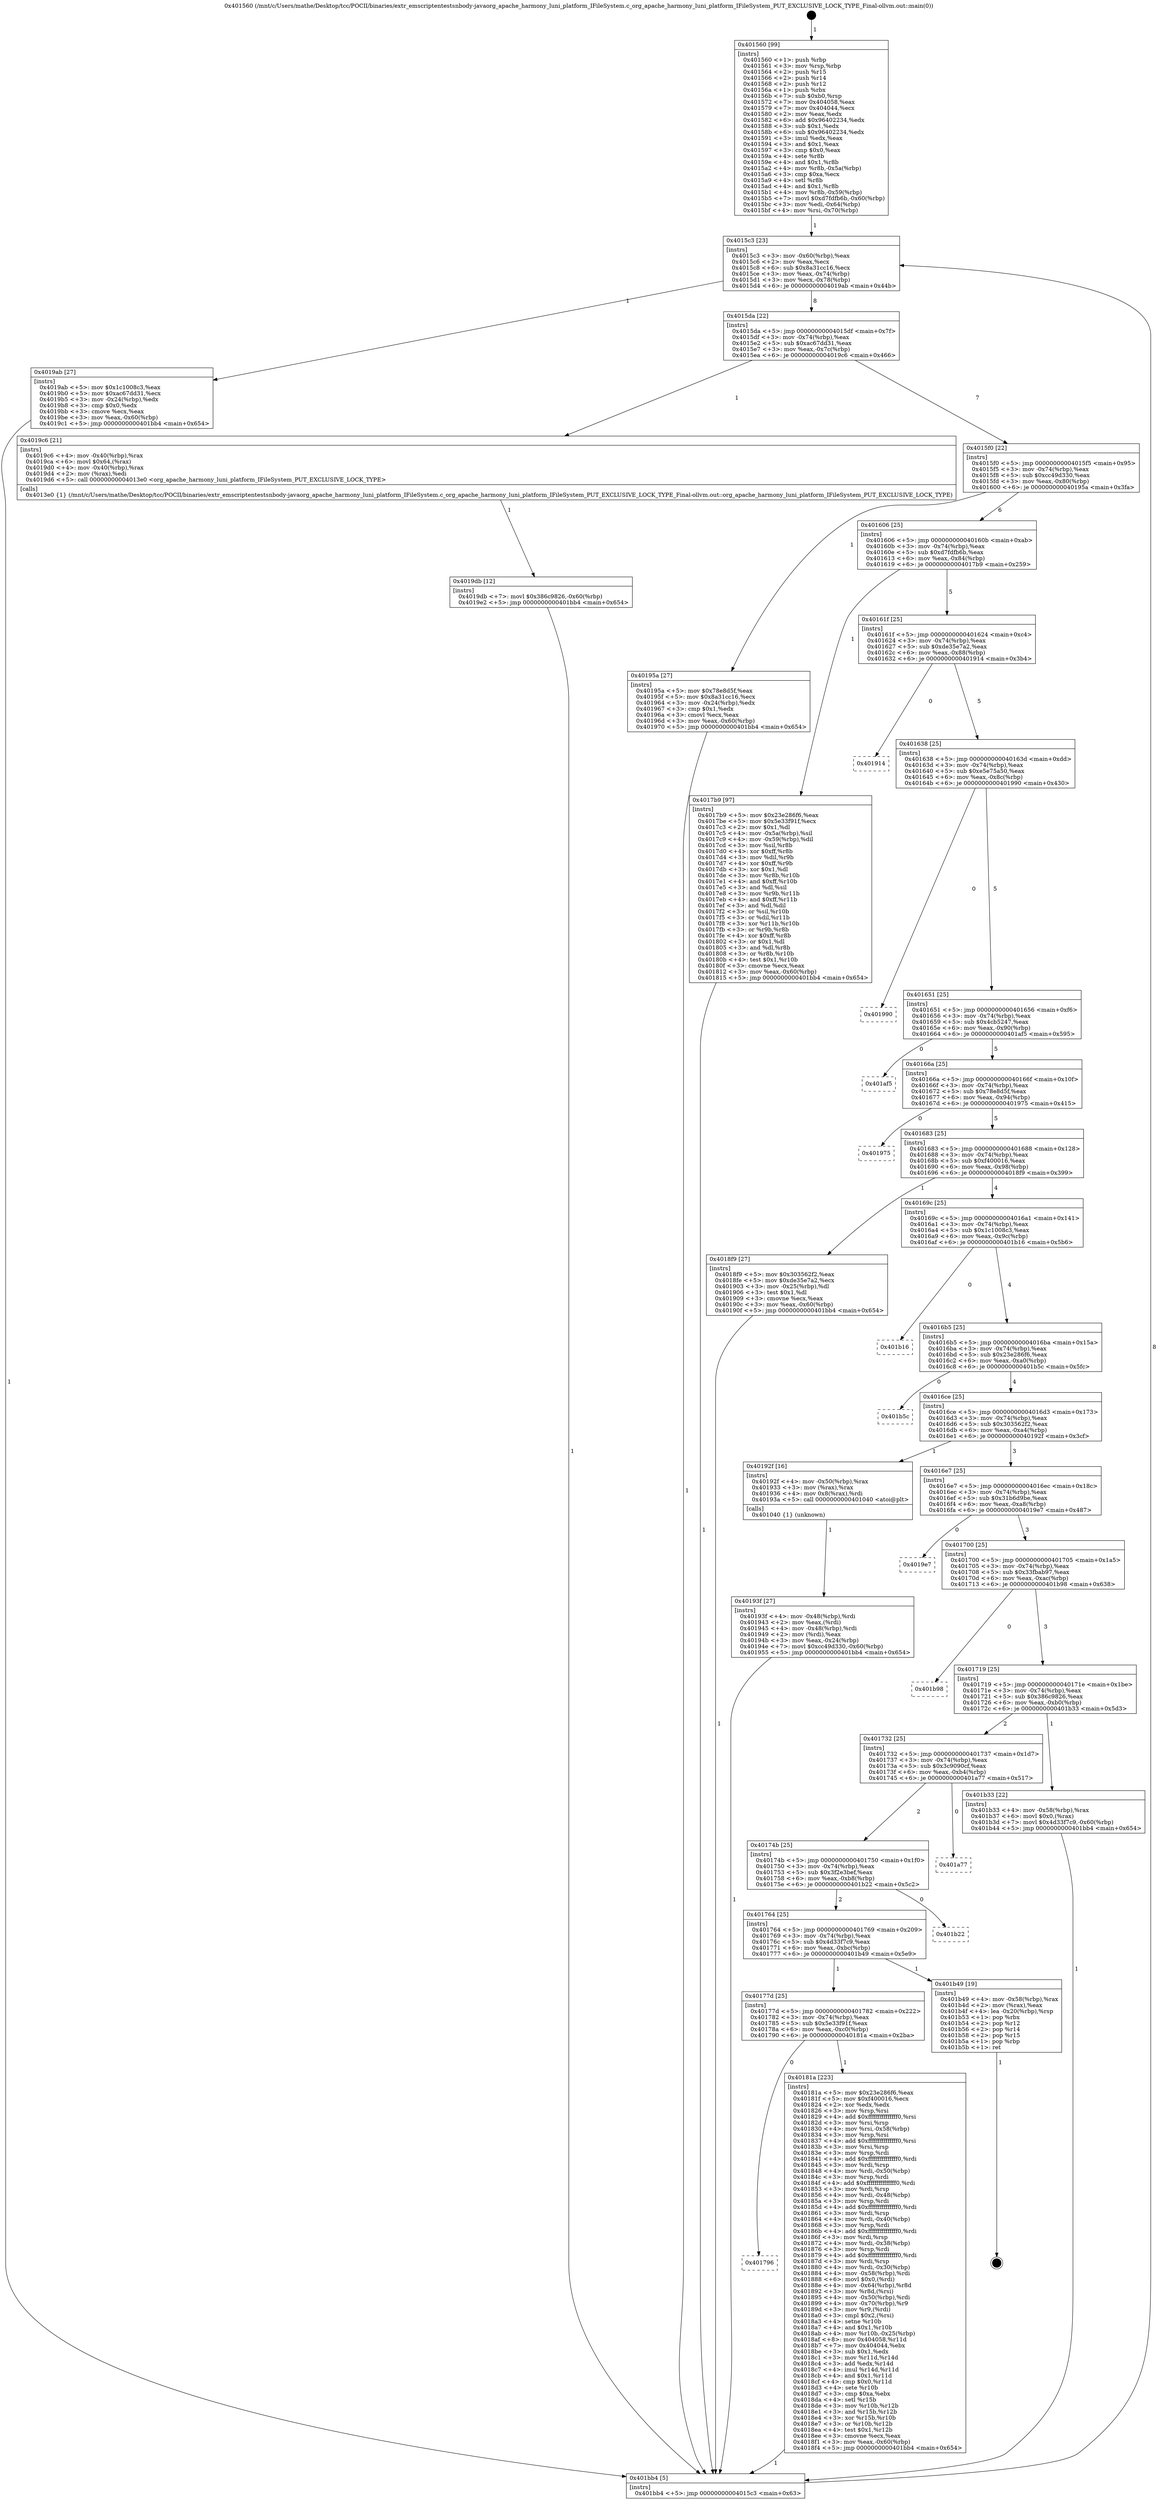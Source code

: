 digraph "0x401560" {
  label = "0x401560 (/mnt/c/Users/mathe/Desktop/tcc/POCII/binaries/extr_emscriptentestsnbody-javaorg_apache_harmony_luni_platform_IFileSystem.c_org_apache_harmony_luni_platform_IFileSystem_PUT_EXCLUSIVE_LOCK_TYPE_Final-ollvm.out::main(0))"
  labelloc = "t"
  node[shape=record]

  Entry [label="",width=0.3,height=0.3,shape=circle,fillcolor=black,style=filled]
  "0x4015c3" [label="{
     0x4015c3 [23]\l
     | [instrs]\l
     &nbsp;&nbsp;0x4015c3 \<+3\>: mov -0x60(%rbp),%eax\l
     &nbsp;&nbsp;0x4015c6 \<+2\>: mov %eax,%ecx\l
     &nbsp;&nbsp;0x4015c8 \<+6\>: sub $0x8a31cc16,%ecx\l
     &nbsp;&nbsp;0x4015ce \<+3\>: mov %eax,-0x74(%rbp)\l
     &nbsp;&nbsp;0x4015d1 \<+3\>: mov %ecx,-0x78(%rbp)\l
     &nbsp;&nbsp;0x4015d4 \<+6\>: je 00000000004019ab \<main+0x44b\>\l
  }"]
  "0x4019ab" [label="{
     0x4019ab [27]\l
     | [instrs]\l
     &nbsp;&nbsp;0x4019ab \<+5\>: mov $0x1c1008c3,%eax\l
     &nbsp;&nbsp;0x4019b0 \<+5\>: mov $0xac67dd31,%ecx\l
     &nbsp;&nbsp;0x4019b5 \<+3\>: mov -0x24(%rbp),%edx\l
     &nbsp;&nbsp;0x4019b8 \<+3\>: cmp $0x0,%edx\l
     &nbsp;&nbsp;0x4019bb \<+3\>: cmove %ecx,%eax\l
     &nbsp;&nbsp;0x4019be \<+3\>: mov %eax,-0x60(%rbp)\l
     &nbsp;&nbsp;0x4019c1 \<+5\>: jmp 0000000000401bb4 \<main+0x654\>\l
  }"]
  "0x4015da" [label="{
     0x4015da [22]\l
     | [instrs]\l
     &nbsp;&nbsp;0x4015da \<+5\>: jmp 00000000004015df \<main+0x7f\>\l
     &nbsp;&nbsp;0x4015df \<+3\>: mov -0x74(%rbp),%eax\l
     &nbsp;&nbsp;0x4015e2 \<+5\>: sub $0xac67dd31,%eax\l
     &nbsp;&nbsp;0x4015e7 \<+3\>: mov %eax,-0x7c(%rbp)\l
     &nbsp;&nbsp;0x4015ea \<+6\>: je 00000000004019c6 \<main+0x466\>\l
  }"]
  Exit [label="",width=0.3,height=0.3,shape=circle,fillcolor=black,style=filled,peripheries=2]
  "0x4019c6" [label="{
     0x4019c6 [21]\l
     | [instrs]\l
     &nbsp;&nbsp;0x4019c6 \<+4\>: mov -0x40(%rbp),%rax\l
     &nbsp;&nbsp;0x4019ca \<+6\>: movl $0x64,(%rax)\l
     &nbsp;&nbsp;0x4019d0 \<+4\>: mov -0x40(%rbp),%rax\l
     &nbsp;&nbsp;0x4019d4 \<+2\>: mov (%rax),%edi\l
     &nbsp;&nbsp;0x4019d6 \<+5\>: call 00000000004013e0 \<org_apache_harmony_luni_platform_IFileSystem_PUT_EXCLUSIVE_LOCK_TYPE\>\l
     | [calls]\l
     &nbsp;&nbsp;0x4013e0 \{1\} (/mnt/c/Users/mathe/Desktop/tcc/POCII/binaries/extr_emscriptentestsnbody-javaorg_apache_harmony_luni_platform_IFileSystem.c_org_apache_harmony_luni_platform_IFileSystem_PUT_EXCLUSIVE_LOCK_TYPE_Final-ollvm.out::org_apache_harmony_luni_platform_IFileSystem_PUT_EXCLUSIVE_LOCK_TYPE)\l
  }"]
  "0x4015f0" [label="{
     0x4015f0 [22]\l
     | [instrs]\l
     &nbsp;&nbsp;0x4015f0 \<+5\>: jmp 00000000004015f5 \<main+0x95\>\l
     &nbsp;&nbsp;0x4015f5 \<+3\>: mov -0x74(%rbp),%eax\l
     &nbsp;&nbsp;0x4015f8 \<+5\>: sub $0xcc49d330,%eax\l
     &nbsp;&nbsp;0x4015fd \<+3\>: mov %eax,-0x80(%rbp)\l
     &nbsp;&nbsp;0x401600 \<+6\>: je 000000000040195a \<main+0x3fa\>\l
  }"]
  "0x4019db" [label="{
     0x4019db [12]\l
     | [instrs]\l
     &nbsp;&nbsp;0x4019db \<+7\>: movl $0x386c9826,-0x60(%rbp)\l
     &nbsp;&nbsp;0x4019e2 \<+5\>: jmp 0000000000401bb4 \<main+0x654\>\l
  }"]
  "0x40195a" [label="{
     0x40195a [27]\l
     | [instrs]\l
     &nbsp;&nbsp;0x40195a \<+5\>: mov $0x78e8d5f,%eax\l
     &nbsp;&nbsp;0x40195f \<+5\>: mov $0x8a31cc16,%ecx\l
     &nbsp;&nbsp;0x401964 \<+3\>: mov -0x24(%rbp),%edx\l
     &nbsp;&nbsp;0x401967 \<+3\>: cmp $0x1,%edx\l
     &nbsp;&nbsp;0x40196a \<+3\>: cmovl %ecx,%eax\l
     &nbsp;&nbsp;0x40196d \<+3\>: mov %eax,-0x60(%rbp)\l
     &nbsp;&nbsp;0x401970 \<+5\>: jmp 0000000000401bb4 \<main+0x654\>\l
  }"]
  "0x401606" [label="{
     0x401606 [25]\l
     | [instrs]\l
     &nbsp;&nbsp;0x401606 \<+5\>: jmp 000000000040160b \<main+0xab\>\l
     &nbsp;&nbsp;0x40160b \<+3\>: mov -0x74(%rbp),%eax\l
     &nbsp;&nbsp;0x40160e \<+5\>: sub $0xd7fdfb6b,%eax\l
     &nbsp;&nbsp;0x401613 \<+6\>: mov %eax,-0x84(%rbp)\l
     &nbsp;&nbsp;0x401619 \<+6\>: je 00000000004017b9 \<main+0x259\>\l
  }"]
  "0x40193f" [label="{
     0x40193f [27]\l
     | [instrs]\l
     &nbsp;&nbsp;0x40193f \<+4\>: mov -0x48(%rbp),%rdi\l
     &nbsp;&nbsp;0x401943 \<+2\>: mov %eax,(%rdi)\l
     &nbsp;&nbsp;0x401945 \<+4\>: mov -0x48(%rbp),%rdi\l
     &nbsp;&nbsp;0x401949 \<+2\>: mov (%rdi),%eax\l
     &nbsp;&nbsp;0x40194b \<+3\>: mov %eax,-0x24(%rbp)\l
     &nbsp;&nbsp;0x40194e \<+7\>: movl $0xcc49d330,-0x60(%rbp)\l
     &nbsp;&nbsp;0x401955 \<+5\>: jmp 0000000000401bb4 \<main+0x654\>\l
  }"]
  "0x4017b9" [label="{
     0x4017b9 [97]\l
     | [instrs]\l
     &nbsp;&nbsp;0x4017b9 \<+5\>: mov $0x23e286f6,%eax\l
     &nbsp;&nbsp;0x4017be \<+5\>: mov $0x5e33f91f,%ecx\l
     &nbsp;&nbsp;0x4017c3 \<+2\>: mov $0x1,%dl\l
     &nbsp;&nbsp;0x4017c5 \<+4\>: mov -0x5a(%rbp),%sil\l
     &nbsp;&nbsp;0x4017c9 \<+4\>: mov -0x59(%rbp),%dil\l
     &nbsp;&nbsp;0x4017cd \<+3\>: mov %sil,%r8b\l
     &nbsp;&nbsp;0x4017d0 \<+4\>: xor $0xff,%r8b\l
     &nbsp;&nbsp;0x4017d4 \<+3\>: mov %dil,%r9b\l
     &nbsp;&nbsp;0x4017d7 \<+4\>: xor $0xff,%r9b\l
     &nbsp;&nbsp;0x4017db \<+3\>: xor $0x1,%dl\l
     &nbsp;&nbsp;0x4017de \<+3\>: mov %r8b,%r10b\l
     &nbsp;&nbsp;0x4017e1 \<+4\>: and $0xff,%r10b\l
     &nbsp;&nbsp;0x4017e5 \<+3\>: and %dl,%sil\l
     &nbsp;&nbsp;0x4017e8 \<+3\>: mov %r9b,%r11b\l
     &nbsp;&nbsp;0x4017eb \<+4\>: and $0xff,%r11b\l
     &nbsp;&nbsp;0x4017ef \<+3\>: and %dl,%dil\l
     &nbsp;&nbsp;0x4017f2 \<+3\>: or %sil,%r10b\l
     &nbsp;&nbsp;0x4017f5 \<+3\>: or %dil,%r11b\l
     &nbsp;&nbsp;0x4017f8 \<+3\>: xor %r11b,%r10b\l
     &nbsp;&nbsp;0x4017fb \<+3\>: or %r9b,%r8b\l
     &nbsp;&nbsp;0x4017fe \<+4\>: xor $0xff,%r8b\l
     &nbsp;&nbsp;0x401802 \<+3\>: or $0x1,%dl\l
     &nbsp;&nbsp;0x401805 \<+3\>: and %dl,%r8b\l
     &nbsp;&nbsp;0x401808 \<+3\>: or %r8b,%r10b\l
     &nbsp;&nbsp;0x40180b \<+4\>: test $0x1,%r10b\l
     &nbsp;&nbsp;0x40180f \<+3\>: cmovne %ecx,%eax\l
     &nbsp;&nbsp;0x401812 \<+3\>: mov %eax,-0x60(%rbp)\l
     &nbsp;&nbsp;0x401815 \<+5\>: jmp 0000000000401bb4 \<main+0x654\>\l
  }"]
  "0x40161f" [label="{
     0x40161f [25]\l
     | [instrs]\l
     &nbsp;&nbsp;0x40161f \<+5\>: jmp 0000000000401624 \<main+0xc4\>\l
     &nbsp;&nbsp;0x401624 \<+3\>: mov -0x74(%rbp),%eax\l
     &nbsp;&nbsp;0x401627 \<+5\>: sub $0xde35e7a2,%eax\l
     &nbsp;&nbsp;0x40162c \<+6\>: mov %eax,-0x88(%rbp)\l
     &nbsp;&nbsp;0x401632 \<+6\>: je 0000000000401914 \<main+0x3b4\>\l
  }"]
  "0x401bb4" [label="{
     0x401bb4 [5]\l
     | [instrs]\l
     &nbsp;&nbsp;0x401bb4 \<+5\>: jmp 00000000004015c3 \<main+0x63\>\l
  }"]
  "0x401560" [label="{
     0x401560 [99]\l
     | [instrs]\l
     &nbsp;&nbsp;0x401560 \<+1\>: push %rbp\l
     &nbsp;&nbsp;0x401561 \<+3\>: mov %rsp,%rbp\l
     &nbsp;&nbsp;0x401564 \<+2\>: push %r15\l
     &nbsp;&nbsp;0x401566 \<+2\>: push %r14\l
     &nbsp;&nbsp;0x401568 \<+2\>: push %r12\l
     &nbsp;&nbsp;0x40156a \<+1\>: push %rbx\l
     &nbsp;&nbsp;0x40156b \<+7\>: sub $0xb0,%rsp\l
     &nbsp;&nbsp;0x401572 \<+7\>: mov 0x404058,%eax\l
     &nbsp;&nbsp;0x401579 \<+7\>: mov 0x404044,%ecx\l
     &nbsp;&nbsp;0x401580 \<+2\>: mov %eax,%edx\l
     &nbsp;&nbsp;0x401582 \<+6\>: add $0x96402234,%edx\l
     &nbsp;&nbsp;0x401588 \<+3\>: sub $0x1,%edx\l
     &nbsp;&nbsp;0x40158b \<+6\>: sub $0x96402234,%edx\l
     &nbsp;&nbsp;0x401591 \<+3\>: imul %edx,%eax\l
     &nbsp;&nbsp;0x401594 \<+3\>: and $0x1,%eax\l
     &nbsp;&nbsp;0x401597 \<+3\>: cmp $0x0,%eax\l
     &nbsp;&nbsp;0x40159a \<+4\>: sete %r8b\l
     &nbsp;&nbsp;0x40159e \<+4\>: and $0x1,%r8b\l
     &nbsp;&nbsp;0x4015a2 \<+4\>: mov %r8b,-0x5a(%rbp)\l
     &nbsp;&nbsp;0x4015a6 \<+3\>: cmp $0xa,%ecx\l
     &nbsp;&nbsp;0x4015a9 \<+4\>: setl %r8b\l
     &nbsp;&nbsp;0x4015ad \<+4\>: and $0x1,%r8b\l
     &nbsp;&nbsp;0x4015b1 \<+4\>: mov %r8b,-0x59(%rbp)\l
     &nbsp;&nbsp;0x4015b5 \<+7\>: movl $0xd7fdfb6b,-0x60(%rbp)\l
     &nbsp;&nbsp;0x4015bc \<+3\>: mov %edi,-0x64(%rbp)\l
     &nbsp;&nbsp;0x4015bf \<+4\>: mov %rsi,-0x70(%rbp)\l
  }"]
  "0x401796" [label="{
     0x401796\l
  }", style=dashed]
  "0x401914" [label="{
     0x401914\l
  }", style=dashed]
  "0x401638" [label="{
     0x401638 [25]\l
     | [instrs]\l
     &nbsp;&nbsp;0x401638 \<+5\>: jmp 000000000040163d \<main+0xdd\>\l
     &nbsp;&nbsp;0x40163d \<+3\>: mov -0x74(%rbp),%eax\l
     &nbsp;&nbsp;0x401640 \<+5\>: sub $0xe5e75a50,%eax\l
     &nbsp;&nbsp;0x401645 \<+6\>: mov %eax,-0x8c(%rbp)\l
     &nbsp;&nbsp;0x40164b \<+6\>: je 0000000000401990 \<main+0x430\>\l
  }"]
  "0x40181a" [label="{
     0x40181a [223]\l
     | [instrs]\l
     &nbsp;&nbsp;0x40181a \<+5\>: mov $0x23e286f6,%eax\l
     &nbsp;&nbsp;0x40181f \<+5\>: mov $0xf400016,%ecx\l
     &nbsp;&nbsp;0x401824 \<+2\>: xor %edx,%edx\l
     &nbsp;&nbsp;0x401826 \<+3\>: mov %rsp,%rsi\l
     &nbsp;&nbsp;0x401829 \<+4\>: add $0xfffffffffffffff0,%rsi\l
     &nbsp;&nbsp;0x40182d \<+3\>: mov %rsi,%rsp\l
     &nbsp;&nbsp;0x401830 \<+4\>: mov %rsi,-0x58(%rbp)\l
     &nbsp;&nbsp;0x401834 \<+3\>: mov %rsp,%rsi\l
     &nbsp;&nbsp;0x401837 \<+4\>: add $0xfffffffffffffff0,%rsi\l
     &nbsp;&nbsp;0x40183b \<+3\>: mov %rsi,%rsp\l
     &nbsp;&nbsp;0x40183e \<+3\>: mov %rsp,%rdi\l
     &nbsp;&nbsp;0x401841 \<+4\>: add $0xfffffffffffffff0,%rdi\l
     &nbsp;&nbsp;0x401845 \<+3\>: mov %rdi,%rsp\l
     &nbsp;&nbsp;0x401848 \<+4\>: mov %rdi,-0x50(%rbp)\l
     &nbsp;&nbsp;0x40184c \<+3\>: mov %rsp,%rdi\l
     &nbsp;&nbsp;0x40184f \<+4\>: add $0xfffffffffffffff0,%rdi\l
     &nbsp;&nbsp;0x401853 \<+3\>: mov %rdi,%rsp\l
     &nbsp;&nbsp;0x401856 \<+4\>: mov %rdi,-0x48(%rbp)\l
     &nbsp;&nbsp;0x40185a \<+3\>: mov %rsp,%rdi\l
     &nbsp;&nbsp;0x40185d \<+4\>: add $0xfffffffffffffff0,%rdi\l
     &nbsp;&nbsp;0x401861 \<+3\>: mov %rdi,%rsp\l
     &nbsp;&nbsp;0x401864 \<+4\>: mov %rdi,-0x40(%rbp)\l
     &nbsp;&nbsp;0x401868 \<+3\>: mov %rsp,%rdi\l
     &nbsp;&nbsp;0x40186b \<+4\>: add $0xfffffffffffffff0,%rdi\l
     &nbsp;&nbsp;0x40186f \<+3\>: mov %rdi,%rsp\l
     &nbsp;&nbsp;0x401872 \<+4\>: mov %rdi,-0x38(%rbp)\l
     &nbsp;&nbsp;0x401876 \<+3\>: mov %rsp,%rdi\l
     &nbsp;&nbsp;0x401879 \<+4\>: add $0xfffffffffffffff0,%rdi\l
     &nbsp;&nbsp;0x40187d \<+3\>: mov %rdi,%rsp\l
     &nbsp;&nbsp;0x401880 \<+4\>: mov %rdi,-0x30(%rbp)\l
     &nbsp;&nbsp;0x401884 \<+4\>: mov -0x58(%rbp),%rdi\l
     &nbsp;&nbsp;0x401888 \<+6\>: movl $0x0,(%rdi)\l
     &nbsp;&nbsp;0x40188e \<+4\>: mov -0x64(%rbp),%r8d\l
     &nbsp;&nbsp;0x401892 \<+3\>: mov %r8d,(%rsi)\l
     &nbsp;&nbsp;0x401895 \<+4\>: mov -0x50(%rbp),%rdi\l
     &nbsp;&nbsp;0x401899 \<+4\>: mov -0x70(%rbp),%r9\l
     &nbsp;&nbsp;0x40189d \<+3\>: mov %r9,(%rdi)\l
     &nbsp;&nbsp;0x4018a0 \<+3\>: cmpl $0x2,(%rsi)\l
     &nbsp;&nbsp;0x4018a3 \<+4\>: setne %r10b\l
     &nbsp;&nbsp;0x4018a7 \<+4\>: and $0x1,%r10b\l
     &nbsp;&nbsp;0x4018ab \<+4\>: mov %r10b,-0x25(%rbp)\l
     &nbsp;&nbsp;0x4018af \<+8\>: mov 0x404058,%r11d\l
     &nbsp;&nbsp;0x4018b7 \<+7\>: mov 0x404044,%ebx\l
     &nbsp;&nbsp;0x4018be \<+3\>: sub $0x1,%edx\l
     &nbsp;&nbsp;0x4018c1 \<+3\>: mov %r11d,%r14d\l
     &nbsp;&nbsp;0x4018c4 \<+3\>: add %edx,%r14d\l
     &nbsp;&nbsp;0x4018c7 \<+4\>: imul %r14d,%r11d\l
     &nbsp;&nbsp;0x4018cb \<+4\>: and $0x1,%r11d\l
     &nbsp;&nbsp;0x4018cf \<+4\>: cmp $0x0,%r11d\l
     &nbsp;&nbsp;0x4018d3 \<+4\>: sete %r10b\l
     &nbsp;&nbsp;0x4018d7 \<+3\>: cmp $0xa,%ebx\l
     &nbsp;&nbsp;0x4018da \<+4\>: setl %r15b\l
     &nbsp;&nbsp;0x4018de \<+3\>: mov %r10b,%r12b\l
     &nbsp;&nbsp;0x4018e1 \<+3\>: and %r15b,%r12b\l
     &nbsp;&nbsp;0x4018e4 \<+3\>: xor %r15b,%r10b\l
     &nbsp;&nbsp;0x4018e7 \<+3\>: or %r10b,%r12b\l
     &nbsp;&nbsp;0x4018ea \<+4\>: test $0x1,%r12b\l
     &nbsp;&nbsp;0x4018ee \<+3\>: cmovne %ecx,%eax\l
     &nbsp;&nbsp;0x4018f1 \<+3\>: mov %eax,-0x60(%rbp)\l
     &nbsp;&nbsp;0x4018f4 \<+5\>: jmp 0000000000401bb4 \<main+0x654\>\l
  }"]
  "0x401990" [label="{
     0x401990\l
  }", style=dashed]
  "0x401651" [label="{
     0x401651 [25]\l
     | [instrs]\l
     &nbsp;&nbsp;0x401651 \<+5\>: jmp 0000000000401656 \<main+0xf6\>\l
     &nbsp;&nbsp;0x401656 \<+3\>: mov -0x74(%rbp),%eax\l
     &nbsp;&nbsp;0x401659 \<+5\>: sub $0x4cb5247,%eax\l
     &nbsp;&nbsp;0x40165e \<+6\>: mov %eax,-0x90(%rbp)\l
     &nbsp;&nbsp;0x401664 \<+6\>: je 0000000000401af5 \<main+0x595\>\l
  }"]
  "0x40177d" [label="{
     0x40177d [25]\l
     | [instrs]\l
     &nbsp;&nbsp;0x40177d \<+5\>: jmp 0000000000401782 \<main+0x222\>\l
     &nbsp;&nbsp;0x401782 \<+3\>: mov -0x74(%rbp),%eax\l
     &nbsp;&nbsp;0x401785 \<+5\>: sub $0x5e33f91f,%eax\l
     &nbsp;&nbsp;0x40178a \<+6\>: mov %eax,-0xc0(%rbp)\l
     &nbsp;&nbsp;0x401790 \<+6\>: je 000000000040181a \<main+0x2ba\>\l
  }"]
  "0x401af5" [label="{
     0x401af5\l
  }", style=dashed]
  "0x40166a" [label="{
     0x40166a [25]\l
     | [instrs]\l
     &nbsp;&nbsp;0x40166a \<+5\>: jmp 000000000040166f \<main+0x10f\>\l
     &nbsp;&nbsp;0x40166f \<+3\>: mov -0x74(%rbp),%eax\l
     &nbsp;&nbsp;0x401672 \<+5\>: sub $0x78e8d5f,%eax\l
     &nbsp;&nbsp;0x401677 \<+6\>: mov %eax,-0x94(%rbp)\l
     &nbsp;&nbsp;0x40167d \<+6\>: je 0000000000401975 \<main+0x415\>\l
  }"]
  "0x401b49" [label="{
     0x401b49 [19]\l
     | [instrs]\l
     &nbsp;&nbsp;0x401b49 \<+4\>: mov -0x58(%rbp),%rax\l
     &nbsp;&nbsp;0x401b4d \<+2\>: mov (%rax),%eax\l
     &nbsp;&nbsp;0x401b4f \<+4\>: lea -0x20(%rbp),%rsp\l
     &nbsp;&nbsp;0x401b53 \<+1\>: pop %rbx\l
     &nbsp;&nbsp;0x401b54 \<+2\>: pop %r12\l
     &nbsp;&nbsp;0x401b56 \<+2\>: pop %r14\l
     &nbsp;&nbsp;0x401b58 \<+2\>: pop %r15\l
     &nbsp;&nbsp;0x401b5a \<+1\>: pop %rbp\l
     &nbsp;&nbsp;0x401b5b \<+1\>: ret\l
  }"]
  "0x401975" [label="{
     0x401975\l
  }", style=dashed]
  "0x401683" [label="{
     0x401683 [25]\l
     | [instrs]\l
     &nbsp;&nbsp;0x401683 \<+5\>: jmp 0000000000401688 \<main+0x128\>\l
     &nbsp;&nbsp;0x401688 \<+3\>: mov -0x74(%rbp),%eax\l
     &nbsp;&nbsp;0x40168b \<+5\>: sub $0xf400016,%eax\l
     &nbsp;&nbsp;0x401690 \<+6\>: mov %eax,-0x98(%rbp)\l
     &nbsp;&nbsp;0x401696 \<+6\>: je 00000000004018f9 \<main+0x399\>\l
  }"]
  "0x401764" [label="{
     0x401764 [25]\l
     | [instrs]\l
     &nbsp;&nbsp;0x401764 \<+5\>: jmp 0000000000401769 \<main+0x209\>\l
     &nbsp;&nbsp;0x401769 \<+3\>: mov -0x74(%rbp),%eax\l
     &nbsp;&nbsp;0x40176c \<+5\>: sub $0x4d33f7c9,%eax\l
     &nbsp;&nbsp;0x401771 \<+6\>: mov %eax,-0xbc(%rbp)\l
     &nbsp;&nbsp;0x401777 \<+6\>: je 0000000000401b49 \<main+0x5e9\>\l
  }"]
  "0x4018f9" [label="{
     0x4018f9 [27]\l
     | [instrs]\l
     &nbsp;&nbsp;0x4018f9 \<+5\>: mov $0x303562f2,%eax\l
     &nbsp;&nbsp;0x4018fe \<+5\>: mov $0xde35e7a2,%ecx\l
     &nbsp;&nbsp;0x401903 \<+3\>: mov -0x25(%rbp),%dl\l
     &nbsp;&nbsp;0x401906 \<+3\>: test $0x1,%dl\l
     &nbsp;&nbsp;0x401909 \<+3\>: cmovne %ecx,%eax\l
     &nbsp;&nbsp;0x40190c \<+3\>: mov %eax,-0x60(%rbp)\l
     &nbsp;&nbsp;0x40190f \<+5\>: jmp 0000000000401bb4 \<main+0x654\>\l
  }"]
  "0x40169c" [label="{
     0x40169c [25]\l
     | [instrs]\l
     &nbsp;&nbsp;0x40169c \<+5\>: jmp 00000000004016a1 \<main+0x141\>\l
     &nbsp;&nbsp;0x4016a1 \<+3\>: mov -0x74(%rbp),%eax\l
     &nbsp;&nbsp;0x4016a4 \<+5\>: sub $0x1c1008c3,%eax\l
     &nbsp;&nbsp;0x4016a9 \<+6\>: mov %eax,-0x9c(%rbp)\l
     &nbsp;&nbsp;0x4016af \<+6\>: je 0000000000401b16 \<main+0x5b6\>\l
  }"]
  "0x401b22" [label="{
     0x401b22\l
  }", style=dashed]
  "0x401b16" [label="{
     0x401b16\l
  }", style=dashed]
  "0x4016b5" [label="{
     0x4016b5 [25]\l
     | [instrs]\l
     &nbsp;&nbsp;0x4016b5 \<+5\>: jmp 00000000004016ba \<main+0x15a\>\l
     &nbsp;&nbsp;0x4016ba \<+3\>: mov -0x74(%rbp),%eax\l
     &nbsp;&nbsp;0x4016bd \<+5\>: sub $0x23e286f6,%eax\l
     &nbsp;&nbsp;0x4016c2 \<+6\>: mov %eax,-0xa0(%rbp)\l
     &nbsp;&nbsp;0x4016c8 \<+6\>: je 0000000000401b5c \<main+0x5fc\>\l
  }"]
  "0x40174b" [label="{
     0x40174b [25]\l
     | [instrs]\l
     &nbsp;&nbsp;0x40174b \<+5\>: jmp 0000000000401750 \<main+0x1f0\>\l
     &nbsp;&nbsp;0x401750 \<+3\>: mov -0x74(%rbp),%eax\l
     &nbsp;&nbsp;0x401753 \<+5\>: sub $0x3f2e3bef,%eax\l
     &nbsp;&nbsp;0x401758 \<+6\>: mov %eax,-0xb8(%rbp)\l
     &nbsp;&nbsp;0x40175e \<+6\>: je 0000000000401b22 \<main+0x5c2\>\l
  }"]
  "0x401b5c" [label="{
     0x401b5c\l
  }", style=dashed]
  "0x4016ce" [label="{
     0x4016ce [25]\l
     | [instrs]\l
     &nbsp;&nbsp;0x4016ce \<+5\>: jmp 00000000004016d3 \<main+0x173\>\l
     &nbsp;&nbsp;0x4016d3 \<+3\>: mov -0x74(%rbp),%eax\l
     &nbsp;&nbsp;0x4016d6 \<+5\>: sub $0x303562f2,%eax\l
     &nbsp;&nbsp;0x4016db \<+6\>: mov %eax,-0xa4(%rbp)\l
     &nbsp;&nbsp;0x4016e1 \<+6\>: je 000000000040192f \<main+0x3cf\>\l
  }"]
  "0x401a77" [label="{
     0x401a77\l
  }", style=dashed]
  "0x40192f" [label="{
     0x40192f [16]\l
     | [instrs]\l
     &nbsp;&nbsp;0x40192f \<+4\>: mov -0x50(%rbp),%rax\l
     &nbsp;&nbsp;0x401933 \<+3\>: mov (%rax),%rax\l
     &nbsp;&nbsp;0x401936 \<+4\>: mov 0x8(%rax),%rdi\l
     &nbsp;&nbsp;0x40193a \<+5\>: call 0000000000401040 \<atoi@plt\>\l
     | [calls]\l
     &nbsp;&nbsp;0x401040 \{1\} (unknown)\l
  }"]
  "0x4016e7" [label="{
     0x4016e7 [25]\l
     | [instrs]\l
     &nbsp;&nbsp;0x4016e7 \<+5\>: jmp 00000000004016ec \<main+0x18c\>\l
     &nbsp;&nbsp;0x4016ec \<+3\>: mov -0x74(%rbp),%eax\l
     &nbsp;&nbsp;0x4016ef \<+5\>: sub $0x31b6d9be,%eax\l
     &nbsp;&nbsp;0x4016f4 \<+6\>: mov %eax,-0xa8(%rbp)\l
     &nbsp;&nbsp;0x4016fa \<+6\>: je 00000000004019e7 \<main+0x487\>\l
  }"]
  "0x401732" [label="{
     0x401732 [25]\l
     | [instrs]\l
     &nbsp;&nbsp;0x401732 \<+5\>: jmp 0000000000401737 \<main+0x1d7\>\l
     &nbsp;&nbsp;0x401737 \<+3\>: mov -0x74(%rbp),%eax\l
     &nbsp;&nbsp;0x40173a \<+5\>: sub $0x3c9090cf,%eax\l
     &nbsp;&nbsp;0x40173f \<+6\>: mov %eax,-0xb4(%rbp)\l
     &nbsp;&nbsp;0x401745 \<+6\>: je 0000000000401a77 \<main+0x517\>\l
  }"]
  "0x4019e7" [label="{
     0x4019e7\l
  }", style=dashed]
  "0x401700" [label="{
     0x401700 [25]\l
     | [instrs]\l
     &nbsp;&nbsp;0x401700 \<+5\>: jmp 0000000000401705 \<main+0x1a5\>\l
     &nbsp;&nbsp;0x401705 \<+3\>: mov -0x74(%rbp),%eax\l
     &nbsp;&nbsp;0x401708 \<+5\>: sub $0x33fbab97,%eax\l
     &nbsp;&nbsp;0x40170d \<+6\>: mov %eax,-0xac(%rbp)\l
     &nbsp;&nbsp;0x401713 \<+6\>: je 0000000000401b98 \<main+0x638\>\l
  }"]
  "0x401b33" [label="{
     0x401b33 [22]\l
     | [instrs]\l
     &nbsp;&nbsp;0x401b33 \<+4\>: mov -0x58(%rbp),%rax\l
     &nbsp;&nbsp;0x401b37 \<+6\>: movl $0x0,(%rax)\l
     &nbsp;&nbsp;0x401b3d \<+7\>: movl $0x4d33f7c9,-0x60(%rbp)\l
     &nbsp;&nbsp;0x401b44 \<+5\>: jmp 0000000000401bb4 \<main+0x654\>\l
  }"]
  "0x401b98" [label="{
     0x401b98\l
  }", style=dashed]
  "0x401719" [label="{
     0x401719 [25]\l
     | [instrs]\l
     &nbsp;&nbsp;0x401719 \<+5\>: jmp 000000000040171e \<main+0x1be\>\l
     &nbsp;&nbsp;0x40171e \<+3\>: mov -0x74(%rbp),%eax\l
     &nbsp;&nbsp;0x401721 \<+5\>: sub $0x386c9826,%eax\l
     &nbsp;&nbsp;0x401726 \<+6\>: mov %eax,-0xb0(%rbp)\l
     &nbsp;&nbsp;0x40172c \<+6\>: je 0000000000401b33 \<main+0x5d3\>\l
  }"]
  Entry -> "0x401560" [label=" 1"]
  "0x4015c3" -> "0x4019ab" [label=" 1"]
  "0x4015c3" -> "0x4015da" [label=" 8"]
  "0x401b49" -> Exit [label=" 1"]
  "0x4015da" -> "0x4019c6" [label=" 1"]
  "0x4015da" -> "0x4015f0" [label=" 7"]
  "0x401b33" -> "0x401bb4" [label=" 1"]
  "0x4015f0" -> "0x40195a" [label=" 1"]
  "0x4015f0" -> "0x401606" [label=" 6"]
  "0x4019db" -> "0x401bb4" [label=" 1"]
  "0x401606" -> "0x4017b9" [label=" 1"]
  "0x401606" -> "0x40161f" [label=" 5"]
  "0x4017b9" -> "0x401bb4" [label=" 1"]
  "0x401560" -> "0x4015c3" [label=" 1"]
  "0x401bb4" -> "0x4015c3" [label=" 8"]
  "0x4019c6" -> "0x4019db" [label=" 1"]
  "0x40161f" -> "0x401914" [label=" 0"]
  "0x40161f" -> "0x401638" [label=" 5"]
  "0x4019ab" -> "0x401bb4" [label=" 1"]
  "0x401638" -> "0x401990" [label=" 0"]
  "0x401638" -> "0x401651" [label=" 5"]
  "0x40195a" -> "0x401bb4" [label=" 1"]
  "0x401651" -> "0x401af5" [label=" 0"]
  "0x401651" -> "0x40166a" [label=" 5"]
  "0x40192f" -> "0x40193f" [label=" 1"]
  "0x40166a" -> "0x401975" [label=" 0"]
  "0x40166a" -> "0x401683" [label=" 5"]
  "0x4018f9" -> "0x401bb4" [label=" 1"]
  "0x401683" -> "0x4018f9" [label=" 1"]
  "0x401683" -> "0x40169c" [label=" 4"]
  "0x40177d" -> "0x401796" [label=" 0"]
  "0x40169c" -> "0x401b16" [label=" 0"]
  "0x40169c" -> "0x4016b5" [label=" 4"]
  "0x40177d" -> "0x40181a" [label=" 1"]
  "0x4016b5" -> "0x401b5c" [label=" 0"]
  "0x4016b5" -> "0x4016ce" [label=" 4"]
  "0x401764" -> "0x40177d" [label=" 1"]
  "0x4016ce" -> "0x40192f" [label=" 1"]
  "0x4016ce" -> "0x4016e7" [label=" 3"]
  "0x401764" -> "0x401b49" [label=" 1"]
  "0x4016e7" -> "0x4019e7" [label=" 0"]
  "0x4016e7" -> "0x401700" [label=" 3"]
  "0x40174b" -> "0x401764" [label=" 2"]
  "0x401700" -> "0x401b98" [label=" 0"]
  "0x401700" -> "0x401719" [label=" 3"]
  "0x40174b" -> "0x401b22" [label=" 0"]
  "0x401719" -> "0x401b33" [label=" 1"]
  "0x401719" -> "0x401732" [label=" 2"]
  "0x40181a" -> "0x401bb4" [label=" 1"]
  "0x401732" -> "0x401a77" [label=" 0"]
  "0x401732" -> "0x40174b" [label=" 2"]
  "0x40193f" -> "0x401bb4" [label=" 1"]
}

